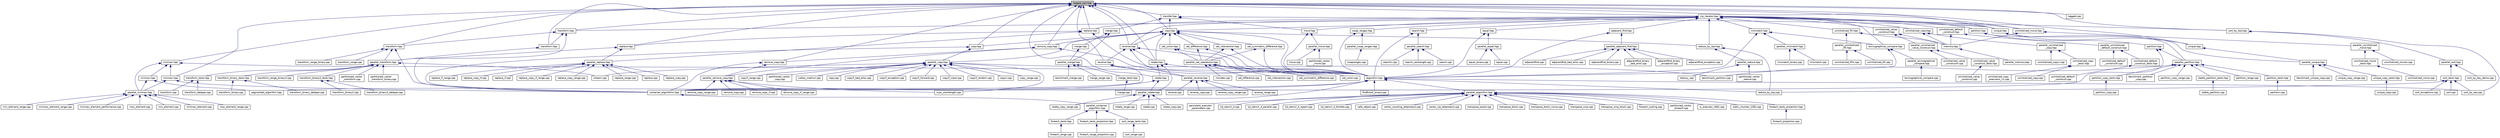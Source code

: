 digraph "tagged_pair.hpp"
{
  edge [fontname="Helvetica",fontsize="10",labelfontname="Helvetica",labelfontsize="10"];
  node [fontname="Helvetica",fontsize="10",shape=record];
  Node175 [label="tagged_pair.hpp",height=0.2,width=0.4,color="black", fillcolor="grey75", style="filled", fontcolor="black"];
  Node175 -> Node176 [dir="back",color="midnightblue",fontsize="10",style="solid",fontname="Helvetica"];
  Node176 [label="copy.hpp",height=0.2,width=0.4,color="black", fillcolor="white", style="filled",URL="$d3/d90/algorithms_2copy_8hpp.html"];
  Node176 -> Node177 [dir="back",color="midnightblue",fontsize="10",style="solid",fontname="Helvetica"];
  Node177 [label="parallel_copy.hpp",height=0.2,width=0.4,color="black", fillcolor="white", style="filled",URL="$d8/d06/parallel__copy_8hpp.html"];
  Node177 -> Node178 [dir="back",color="midnightblue",fontsize="10",style="solid",fontname="Helvetica"];
  Node178 [label="cublas_matmul.cpp",height=0.2,width=0.4,color="black", fillcolor="white", style="filled",URL="$dd/d84/cublas__matmul_8cpp.html"];
  Node177 -> Node179 [dir="back",color="midnightblue",fontsize="10",style="solid",fontname="Helvetica"];
  Node179 [label="stream.cpp",height=0.2,width=0.4,color="black", fillcolor="white", style="filled",URL="$da/d5f/stream_8cpp.html"];
  Node177 -> Node180 [dir="back",color="midnightblue",fontsize="10",style="solid",fontname="Helvetica"];
  Node180 [label="benchmark_partition.cpp",height=0.2,width=0.4,color="black", fillcolor="white", style="filled",URL="$d9/d88/benchmark__partition_8cpp.html"];
  Node177 -> Node181 [dir="back",color="midnightblue",fontsize="10",style="solid",fontname="Helvetica"];
  Node181 [label="scan_shortlength.cpp",height=0.2,width=0.4,color="black", fillcolor="white", style="filled",URL="$de/d75/scan__shortlength_8cpp.html"];
  Node177 -> Node182 [dir="back",color="midnightblue",fontsize="10",style="solid",fontname="Helvetica"];
  Node182 [label="copy.cpp",height=0.2,width=0.4,color="black", fillcolor="white", style="filled",URL="$d9/d54/copy_8cpp.html"];
  Node177 -> Node183 [dir="back",color="midnightblue",fontsize="10",style="solid",fontname="Helvetica"];
  Node183 [label="copyif_bad_alloc.cpp",height=0.2,width=0.4,color="black", fillcolor="white", style="filled",URL="$d0/ddd/copyif__bad__alloc_8cpp.html"];
  Node177 -> Node184 [dir="back",color="midnightblue",fontsize="10",style="solid",fontname="Helvetica"];
  Node184 [label="copyif_exception.cpp",height=0.2,width=0.4,color="black", fillcolor="white", style="filled",URL="$dc/d81/copyif__exception_8cpp.html"];
  Node177 -> Node185 [dir="back",color="midnightblue",fontsize="10",style="solid",fontname="Helvetica"];
  Node185 [label="copyif_forward.cpp",height=0.2,width=0.4,color="black", fillcolor="white", style="filled",URL="$d3/d04/copyif__forward_8cpp.html"];
  Node177 -> Node186 [dir="back",color="midnightblue",fontsize="10",style="solid",fontname="Helvetica"];
  Node186 [label="copyif_input.cpp",height=0.2,width=0.4,color="black", fillcolor="white", style="filled",URL="$d5/d41/copyif__input_8cpp.html"];
  Node177 -> Node187 [dir="back",color="midnightblue",fontsize="10",style="solid",fontname="Helvetica"];
  Node187 [label="copyif_random.cpp",height=0.2,width=0.4,color="black", fillcolor="white", style="filled",URL="$dc/d22/copyif__random_8cpp.html"];
  Node177 -> Node188 [dir="back",color="midnightblue",fontsize="10",style="solid",fontname="Helvetica"];
  Node188 [label="copyn.cpp",height=0.2,width=0.4,color="black", fillcolor="white", style="filled",URL="$d3/d44/copyn_8cpp.html"];
  Node177 -> Node189 [dir="back",color="midnightblue",fontsize="10",style="solid",fontname="Helvetica"];
  Node189 [label="copy_range.cpp",height=0.2,width=0.4,color="black", fillcolor="white", style="filled",URL="$d8/d92/copy__range_8cpp.html"];
  Node177 -> Node190 [dir="back",color="midnightblue",fontsize="10",style="solid",fontname="Helvetica"];
  Node190 [label="copyif_range.cpp",height=0.2,width=0.4,color="black", fillcolor="white", style="filled",URL="$dc/dff/copyif__range_8cpp.html"];
  Node177 -> Node191 [dir="back",color="midnightblue",fontsize="10",style="solid",fontname="Helvetica"];
  Node191 [label="partitioned_vector\l_copy.cpp",height=0.2,width=0.4,color="black", fillcolor="white", style="filled",URL="$d9/d91/partitioned__vector__copy_8cpp.html"];
  Node176 -> Node192 [dir="back",color="midnightblue",fontsize="10",style="solid",fontname="Helvetica"];
  Node192 [label="algorithm.hpp",height=0.2,width=0.4,color="black", fillcolor="white", style="filled",URL="$de/d55/algorithm_8hpp.html"];
  Node192 -> Node193 [dir="back",color="midnightblue",fontsize="10",style="solid",fontname="Helvetica"];
  Node193 [label="parallel_algorithm.hpp",height=0.2,width=0.4,color="black", fillcolor="white", style="filled",URL="$d9/db1/parallel__algorithm_8hpp.html"];
  Node193 -> Node194 [dir="back",color="midnightblue",fontsize="10",style="solid",fontname="Helvetica"];
  Node194 [label="1d_stencil_4.cpp",height=0.2,width=0.4,color="black", fillcolor="white", style="filled",URL="$d1/d7d/1d__stencil__4_8cpp.html"];
  Node193 -> Node195 [dir="back",color="midnightblue",fontsize="10",style="solid",fontname="Helvetica"];
  Node195 [label="1d_stencil_4_parallel.cpp",height=0.2,width=0.4,color="black", fillcolor="white", style="filled",URL="$d6/d05/1d__stencil__4__parallel_8cpp.html"];
  Node193 -> Node196 [dir="back",color="midnightblue",fontsize="10",style="solid",fontname="Helvetica"];
  Node196 [label="1d_stencil_4_repart.cpp",height=0.2,width=0.4,color="black", fillcolor="white", style="filled",URL="$d0/d6b/1d__stencil__4__repart_8cpp.html"];
  Node193 -> Node197 [dir="back",color="midnightblue",fontsize="10",style="solid",fontname="Helvetica"];
  Node197 [label="1d_stencil_4_throttle.cpp",height=0.2,width=0.4,color="black", fillcolor="white", style="filled",URL="$d6/de5/1d__stencil__4__throttle_8cpp.html"];
  Node193 -> Node198 [dir="back",color="midnightblue",fontsize="10",style="solid",fontname="Helvetica"];
  Node198 [label="safe_object.cpp",height=0.2,width=0.4,color="black", fillcolor="white", style="filled",URL="$dd/d52/safe__object_8cpp.html"];
  Node193 -> Node199 [dir="back",color="midnightblue",fontsize="10",style="solid",fontname="Helvetica"];
  Node199 [label="vector_counting_dotproduct.cpp",height=0.2,width=0.4,color="black", fillcolor="white", style="filled",URL="$df/de9/vector__counting__dotproduct_8cpp.html"];
  Node193 -> Node200 [dir="back",color="midnightblue",fontsize="10",style="solid",fontname="Helvetica"];
  Node200 [label="vector_zip_dotproduct.cpp",height=0.2,width=0.4,color="black", fillcolor="white", style="filled",URL="$dc/d18/vector__zip__dotproduct_8cpp.html"];
  Node193 -> Node201 [dir="back",color="midnightblue",fontsize="10",style="solid",fontname="Helvetica"];
  Node201 [label="transpose_await.cpp",height=0.2,width=0.4,color="black", fillcolor="white", style="filled",URL="$de/d68/transpose__await_8cpp.html"];
  Node193 -> Node202 [dir="back",color="midnightblue",fontsize="10",style="solid",fontname="Helvetica"];
  Node202 [label="transpose_block.cpp",height=0.2,width=0.4,color="black", fillcolor="white", style="filled",URL="$d0/de1/transpose__block_8cpp.html"];
  Node193 -> Node203 [dir="back",color="midnightblue",fontsize="10",style="solid",fontname="Helvetica"];
  Node203 [label="transpose_block_numa.cpp",height=0.2,width=0.4,color="black", fillcolor="white", style="filled",URL="$dd/d3b/transpose__block__numa_8cpp.html"];
  Node193 -> Node204 [dir="back",color="midnightblue",fontsize="10",style="solid",fontname="Helvetica"];
  Node204 [label="transpose_smp.cpp",height=0.2,width=0.4,color="black", fillcolor="white", style="filled",URL="$d2/d99/transpose__smp_8cpp.html"];
  Node193 -> Node205 [dir="back",color="midnightblue",fontsize="10",style="solid",fontname="Helvetica"];
  Node205 [label="transpose_smp_block.cpp",height=0.2,width=0.4,color="black", fillcolor="white", style="filled",URL="$da/d4d/transpose__smp__block_8cpp.html"];
  Node193 -> Node206 [dir="back",color="midnightblue",fontsize="10",style="solid",fontname="Helvetica"];
  Node206 [label="foreach_scaling.cpp",height=0.2,width=0.4,color="black", fillcolor="white", style="filled",URL="$d4/d94/foreach__scaling_8cpp.html"];
  Node193 -> Node207 [dir="back",color="midnightblue",fontsize="10",style="solid",fontname="Helvetica"];
  Node207 [label="partitioned_vector\l_foreach.cpp",height=0.2,width=0.4,color="black", fillcolor="white", style="filled",URL="$df/d5f/partitioned__vector__foreach_8cpp.html"];
  Node193 -> Node208 [dir="back",color="midnightblue",fontsize="10",style="solid",fontname="Helvetica"];
  Node208 [label="is_executor_1691.cpp",height=0.2,width=0.4,color="black", fillcolor="white", style="filled",URL="$d2/d1e/is__executor__1691_8cpp.html"];
  Node193 -> Node209 [dir="back",color="midnightblue",fontsize="10",style="solid",fontname="Helvetica"];
  Node209 [label="static_chunker_2282.cpp",height=0.2,width=0.4,color="black", fillcolor="white", style="filled",URL="$d5/d52/static__chunker__2282_8cpp.html"];
  Node193 -> Node210 [dir="back",color="midnightblue",fontsize="10",style="solid",fontname="Helvetica"];
  Node210 [label="foreach_tests_projection.hpp",height=0.2,width=0.4,color="black", fillcolor="white", style="filled",URL="$dd/d98/algorithms_2foreach__tests__projection_8hpp.html"];
  Node210 -> Node211 [dir="back",color="midnightblue",fontsize="10",style="solid",fontname="Helvetica"];
  Node211 [label="foreach_projection.cpp",height=0.2,width=0.4,color="black", fillcolor="white", style="filled",URL="$d3/d3e/foreach__projection_8cpp.html"];
  Node193 -> Node212 [dir="back",color="midnightblue",fontsize="10",style="solid",fontname="Helvetica"];
  Node212 [label="persistent_executor\l_parameters.cpp",height=0.2,width=0.4,color="black", fillcolor="white", style="filled",URL="$db/d9b/persistent__executor__parameters_8cpp.html"];
  Node192 -> Node213 [dir="back",color="midnightblue",fontsize="10",style="solid",fontname="Helvetica"];
  Node213 [label="parallel_container\l_algorithm.hpp",height=0.2,width=0.4,color="black", fillcolor="white", style="filled",URL="$d4/d28/parallel__container__algorithm_8hpp.html"];
  Node213 -> Node214 [dir="back",color="midnightblue",fontsize="10",style="solid",fontname="Helvetica"];
  Node214 [label="foreach_tests.hpp",height=0.2,width=0.4,color="black", fillcolor="white", style="filled",URL="$d1/da3/container__algorithms_2foreach__tests_8hpp.html"];
  Node214 -> Node215 [dir="back",color="midnightblue",fontsize="10",style="solid",fontname="Helvetica"];
  Node215 [label="foreach_range.cpp",height=0.2,width=0.4,color="black", fillcolor="white", style="filled",URL="$d1/d8e/foreach__range_8cpp.html"];
  Node213 -> Node216 [dir="back",color="midnightblue",fontsize="10",style="solid",fontname="Helvetica"];
  Node216 [label="foreach_tests_projection.hpp",height=0.2,width=0.4,color="black", fillcolor="white", style="filled",URL="$d4/d89/container__algorithms_2foreach__tests__projection_8hpp.html"];
  Node216 -> Node217 [dir="back",color="midnightblue",fontsize="10",style="solid",fontname="Helvetica"];
  Node217 [label="foreach_range_projection.cpp",height=0.2,width=0.4,color="black", fillcolor="white", style="filled",URL="$d6/d56/foreach__range__projection_8cpp.html"];
  Node213 -> Node218 [dir="back",color="midnightblue",fontsize="10",style="solid",fontname="Helvetica"];
  Node218 [label="sort_range_tests.hpp",height=0.2,width=0.4,color="black", fillcolor="white", style="filled",URL="$df/d52/sort__range__tests_8hpp.html"];
  Node218 -> Node219 [dir="back",color="midnightblue",fontsize="10",style="solid",fontname="Helvetica"];
  Node219 [label="sort_range.cpp",height=0.2,width=0.4,color="black", fillcolor="white", style="filled",URL="$dd/d6a/sort__range_8cpp.html"];
  Node192 -> Node220 [dir="back",color="midnightblue",fontsize="10",style="solid",fontname="Helvetica"];
  Node220 [label="container_algorithms.hpp",height=0.2,width=0.4,color="black", fillcolor="white", style="filled",URL="$de/da1/container__algorithms_8hpp.html"];
  Node220 -> Node213 [dir="back",color="midnightblue",fontsize="10",style="solid",fontname="Helvetica"];
  Node192 -> Node221 [dir="back",color="midnightblue",fontsize="10",style="solid",fontname="Helvetica"];
  Node221 [label="segmented_algorithm.hpp",height=0.2,width=0.4,color="black", fillcolor="white", style="filled",URL="$d2/d57/segmented__algorithm_8hpp.html"];
  Node192 -> Node222 [dir="back",color="midnightblue",fontsize="10",style="solid",fontname="Helvetica"];
  Node222 [label="findfirstof_binary.cpp",height=0.2,width=0.4,color="black", fillcolor="white", style="filled",URL="$db/da2/findfirstof__binary_8cpp.html"];
  Node192 -> Node223 [dir="back",color="midnightblue",fontsize="10",style="solid",fontname="Helvetica"];
  Node223 [label="reduce_by_key.cpp",height=0.2,width=0.4,color="black", fillcolor="white", style="filled",URL="$dd/dde/reduce__by__key_8cpp.html"];
  Node192 -> Node224 [dir="back",color="midnightblue",fontsize="10",style="solid",fontname="Helvetica"];
  Node224 [label="sort_by_key.cpp",height=0.2,width=0.4,color="black", fillcolor="white", style="filled",URL="$df/daa/sort__by__key_8cpp.html"];
  Node176 -> Node225 [dir="back",color="midnightblue",fontsize="10",style="solid",fontname="Helvetica"];
  Node225 [label="reduce_by_key.hpp",height=0.2,width=0.4,color="black", fillcolor="white", style="filled",URL="$d9/d4a/reduce__by__key_8hpp.html"];
  Node225 -> Node226 [dir="back",color="midnightblue",fontsize="10",style="solid",fontname="Helvetica"];
  Node226 [label="parallel_reduce.hpp",height=0.2,width=0.4,color="black", fillcolor="white", style="filled",URL="$d4/d04/parallel__reduce_8hpp.html"];
  Node226 -> Node227 [dir="back",color="midnightblue",fontsize="10",style="solid",fontname="Helvetica"];
  Node227 [label="reduce_.cpp",height=0.2,width=0.4,color="black", fillcolor="white", style="filled",URL="$d5/d03/reduce___8cpp.html"];
  Node226 -> Node228 [dir="back",color="midnightblue",fontsize="10",style="solid",fontname="Helvetica"];
  Node228 [label="partitioned_vector\l_reduce.cpp",height=0.2,width=0.4,color="black", fillcolor="white", style="filled",URL="$d0/d35/partitioned__vector__reduce_8cpp.html"];
  Node225 -> Node223 [dir="back",color="midnightblue",fontsize="10",style="solid",fontname="Helvetica"];
  Node176 -> Node229 [dir="back",color="midnightblue",fontsize="10",style="solid",fontname="Helvetica"];
  Node229 [label="remove_copy.hpp",height=0.2,width=0.4,color="black", fillcolor="white", style="filled",URL="$d6/db8/algorithms_2remove__copy_8hpp.html"];
  Node229 -> Node230 [dir="back",color="midnightblue",fontsize="10",style="solid",fontname="Helvetica"];
  Node230 [label="parallel_remove_copy.hpp",height=0.2,width=0.4,color="black", fillcolor="white", style="filled",URL="$d3/d53/parallel__remove__copy_8hpp.html"];
  Node230 -> Node181 [dir="back",color="midnightblue",fontsize="10",style="solid",fontname="Helvetica"];
  Node230 -> Node231 [dir="back",color="midnightblue",fontsize="10",style="solid",fontname="Helvetica"];
  Node231 [label="remove_copy.cpp",height=0.2,width=0.4,color="black", fillcolor="white", style="filled",URL="$de/db8/remove__copy_8cpp.html"];
  Node230 -> Node232 [dir="back",color="midnightblue",fontsize="10",style="solid",fontname="Helvetica"];
  Node232 [label="remove_copy_if.cpp",height=0.2,width=0.4,color="black", fillcolor="white", style="filled",URL="$d1/d0f/remove__copy__if_8cpp.html"];
  Node230 -> Node233 [dir="back",color="midnightblue",fontsize="10",style="solid",fontname="Helvetica"];
  Node233 [label="remove_copy_if_range.cpp",height=0.2,width=0.4,color="black", fillcolor="white", style="filled",URL="$df/d42/remove__copy__if__range_8cpp.html"];
  Node230 -> Node234 [dir="back",color="midnightblue",fontsize="10",style="solid",fontname="Helvetica"];
  Node234 [label="remove_copy_range.cpp",height=0.2,width=0.4,color="black", fillcolor="white", style="filled",URL="$dd/d90/remove__copy__range_8cpp.html"];
  Node229 -> Node192 [dir="back",color="midnightblue",fontsize="10",style="solid",fontname="Helvetica"];
  Node229 -> Node235 [dir="back",color="midnightblue",fontsize="10",style="solid",fontname="Helvetica"];
  Node235 [label="remove_copy.hpp",height=0.2,width=0.4,color="black", fillcolor="white", style="filled",URL="$d5/d0b/container__algorithms_2remove__copy_8hpp.html"];
  Node235 -> Node230 [dir="back",color="midnightblue",fontsize="10",style="solid",fontname="Helvetica"];
  Node235 -> Node220 [dir="back",color="midnightblue",fontsize="10",style="solid",fontname="Helvetica"];
  Node176 -> Node236 [dir="back",color="midnightblue",fontsize="10",style="solid",fontname="Helvetica"];
  Node236 [label="reverse.hpp",height=0.2,width=0.4,color="black", fillcolor="white", style="filled",URL="$d2/df8/algorithms_2reverse_8hpp.html"];
  Node236 -> Node237 [dir="back",color="midnightblue",fontsize="10",style="solid",fontname="Helvetica"];
  Node237 [label="parallel_reverse.hpp",height=0.2,width=0.4,color="black", fillcolor="white", style="filled",URL="$d0/d25/parallel__reverse_8hpp.html"];
  Node237 -> Node238 [dir="back",color="midnightblue",fontsize="10",style="solid",fontname="Helvetica"];
  Node238 [label="reverse.cpp",height=0.2,width=0.4,color="black", fillcolor="white", style="filled",URL="$d8/dc4/reverse_8cpp.html"];
  Node237 -> Node239 [dir="back",color="midnightblue",fontsize="10",style="solid",fontname="Helvetica"];
  Node239 [label="reverse_copy.cpp",height=0.2,width=0.4,color="black", fillcolor="white", style="filled",URL="$dd/d14/reverse__copy_8cpp.html"];
  Node237 -> Node240 [dir="back",color="midnightblue",fontsize="10",style="solid",fontname="Helvetica"];
  Node240 [label="reverse_copy_range.cpp",height=0.2,width=0.4,color="black", fillcolor="white", style="filled",URL="$dc/d43/reverse__copy__range_8cpp.html"];
  Node237 -> Node241 [dir="back",color="midnightblue",fontsize="10",style="solid",fontname="Helvetica"];
  Node241 [label="reverse_range.cpp",height=0.2,width=0.4,color="black", fillcolor="white", style="filled",URL="$df/de9/reverse__range_8cpp.html"];
  Node236 -> Node192 [dir="back",color="midnightblue",fontsize="10",style="solid",fontname="Helvetica"];
  Node236 -> Node242 [dir="back",color="midnightblue",fontsize="10",style="solid",fontname="Helvetica"];
  Node242 [label="rotate.hpp",height=0.2,width=0.4,color="black", fillcolor="white", style="filled",URL="$da/df0/algorithms_2rotate_8hpp.html"];
  Node242 -> Node243 [dir="back",color="midnightblue",fontsize="10",style="solid",fontname="Helvetica"];
  Node243 [label="parallel_rotate.hpp",height=0.2,width=0.4,color="black", fillcolor="white", style="filled",URL="$db/dcd/parallel__rotate_8hpp.html"];
  Node243 -> Node244 [dir="back",color="midnightblue",fontsize="10",style="solid",fontname="Helvetica"];
  Node244 [label="rotate.cpp",height=0.2,width=0.4,color="black", fillcolor="white", style="filled",URL="$d7/d5d/rotate_8cpp.html"];
  Node243 -> Node245 [dir="back",color="midnightblue",fontsize="10",style="solid",fontname="Helvetica"];
  Node245 [label="rotate_copy.cpp",height=0.2,width=0.4,color="black", fillcolor="white", style="filled",URL="$da/d77/rotate__copy_8cpp.html"];
  Node243 -> Node246 [dir="back",color="midnightblue",fontsize="10",style="solid",fontname="Helvetica"];
  Node246 [label="rotate_copy_range.cpp",height=0.2,width=0.4,color="black", fillcolor="white", style="filled",URL="$df/d8b/rotate__copy__range_8cpp.html"];
  Node243 -> Node247 [dir="back",color="midnightblue",fontsize="10",style="solid",fontname="Helvetica"];
  Node247 [label="rotate_range.cpp",height=0.2,width=0.4,color="black", fillcolor="white", style="filled",URL="$d5/d40/rotate__range_8cpp.html"];
  Node242 -> Node192 [dir="back",color="midnightblue",fontsize="10",style="solid",fontname="Helvetica"];
  Node242 -> Node248 [dir="back",color="midnightblue",fontsize="10",style="solid",fontname="Helvetica"];
  Node248 [label="rotate.hpp",height=0.2,width=0.4,color="black", fillcolor="white", style="filled",URL="$da/d1b/container__algorithms_2rotate_8hpp.html"];
  Node248 -> Node243 [dir="back",color="midnightblue",fontsize="10",style="solid",fontname="Helvetica"];
  Node248 -> Node220 [dir="back",color="midnightblue",fontsize="10",style="solid",fontname="Helvetica"];
  Node236 -> Node249 [dir="back",color="midnightblue",fontsize="10",style="solid",fontname="Helvetica"];
  Node249 [label="reverse.hpp",height=0.2,width=0.4,color="black", fillcolor="white", style="filled",URL="$db/dd1/container__algorithms_2reverse_8hpp.html"];
  Node249 -> Node237 [dir="back",color="midnightblue",fontsize="10",style="solid",fontname="Helvetica"];
  Node249 -> Node220 [dir="back",color="midnightblue",fontsize="10",style="solid",fontname="Helvetica"];
  Node176 -> Node242 [dir="back",color="midnightblue",fontsize="10",style="solid",fontname="Helvetica"];
  Node176 -> Node250 [dir="back",color="midnightblue",fontsize="10",style="solid",fontname="Helvetica"];
  Node250 [label="set_difference.hpp",height=0.2,width=0.4,color="black", fillcolor="white", style="filled",URL="$d9/d20/set__difference_8hpp.html"];
  Node250 -> Node251 [dir="back",color="midnightblue",fontsize="10",style="solid",fontname="Helvetica"];
  Node251 [label="parallel_set_operations.hpp",height=0.2,width=0.4,color="black", fillcolor="white", style="filled",URL="$d6/d3c/parallel__set__operations_8hpp.html"];
  Node251 -> Node252 [dir="back",color="midnightblue",fontsize="10",style="solid",fontname="Helvetica"];
  Node252 [label="includes.cpp",height=0.2,width=0.4,color="black", fillcolor="white", style="filled",URL="$dc/d10/includes_8cpp.html"];
  Node251 -> Node253 [dir="back",color="midnightblue",fontsize="10",style="solid",fontname="Helvetica"];
  Node253 [label="set_difference.cpp",height=0.2,width=0.4,color="black", fillcolor="white", style="filled",URL="$d5/d98/set__difference_8cpp.html"];
  Node251 -> Node254 [dir="back",color="midnightblue",fontsize="10",style="solid",fontname="Helvetica"];
  Node254 [label="set_intersection.cpp",height=0.2,width=0.4,color="black", fillcolor="white", style="filled",URL="$dd/d83/set__intersection_8cpp.html"];
  Node251 -> Node255 [dir="back",color="midnightblue",fontsize="10",style="solid",fontname="Helvetica"];
  Node255 [label="set_symmetric_difference.cpp",height=0.2,width=0.4,color="black", fillcolor="white", style="filled",URL="$d4/d0c/set__symmetric__difference_8cpp.html"];
  Node251 -> Node256 [dir="back",color="midnightblue",fontsize="10",style="solid",fontname="Helvetica"];
  Node256 [label="set_union.cpp",height=0.2,width=0.4,color="black", fillcolor="white", style="filled",URL="$d7/d76/set__union_8cpp.html"];
  Node250 -> Node192 [dir="back",color="midnightblue",fontsize="10",style="solid",fontname="Helvetica"];
  Node176 -> Node257 [dir="back",color="midnightblue",fontsize="10",style="solid",fontname="Helvetica"];
  Node257 [label="set_intersection.hpp",height=0.2,width=0.4,color="black", fillcolor="white", style="filled",URL="$d1/dd5/set__intersection_8hpp.html"];
  Node257 -> Node251 [dir="back",color="midnightblue",fontsize="10",style="solid",fontname="Helvetica"];
  Node257 -> Node192 [dir="back",color="midnightblue",fontsize="10",style="solid",fontname="Helvetica"];
  Node176 -> Node258 [dir="back",color="midnightblue",fontsize="10",style="solid",fontname="Helvetica"];
  Node258 [label="set_symmetric_difference.hpp",height=0.2,width=0.4,color="black", fillcolor="white", style="filled",URL="$de/da4/set__symmetric__difference_8hpp.html"];
  Node258 -> Node251 [dir="back",color="midnightblue",fontsize="10",style="solid",fontname="Helvetica"];
  Node258 -> Node192 [dir="back",color="midnightblue",fontsize="10",style="solid",fontname="Helvetica"];
  Node176 -> Node259 [dir="back",color="midnightblue",fontsize="10",style="solid",fontname="Helvetica"];
  Node259 [label="set_union.hpp",height=0.2,width=0.4,color="black", fillcolor="white", style="filled",URL="$d9/d1a/set__union_8hpp.html"];
  Node259 -> Node251 [dir="back",color="midnightblue",fontsize="10",style="solid",fontname="Helvetica"];
  Node259 -> Node192 [dir="back",color="midnightblue",fontsize="10",style="solid",fontname="Helvetica"];
  Node176 -> Node260 [dir="back",color="midnightblue",fontsize="10",style="solid",fontname="Helvetica"];
  Node260 [label="copy.hpp",height=0.2,width=0.4,color="black", fillcolor="white", style="filled",URL="$dc/de5/container__algorithms_2copy_8hpp.html"];
  Node260 -> Node177 [dir="back",color="midnightblue",fontsize="10",style="solid",fontname="Helvetica"];
  Node260 -> Node220 [dir="back",color="midnightblue",fontsize="10",style="solid",fontname="Helvetica"];
  Node175 -> Node261 [dir="back",color="midnightblue",fontsize="10",style="solid",fontname="Helvetica"];
  Node261 [label="transfer.hpp",height=0.2,width=0.4,color="black", fillcolor="white", style="filled",URL="$d2/d1f/parallel_2algorithms_2detail_2transfer_8hpp.html"];
  Node261 -> Node176 [dir="back",color="midnightblue",fontsize="10",style="solid",fontname="Helvetica"];
  Node261 -> Node262 [dir="back",color="midnightblue",fontsize="10",style="solid",fontname="Helvetica"];
  Node262 [label="merge.hpp",height=0.2,width=0.4,color="black", fillcolor="white", style="filled",URL="$d6/dc7/algorithms_2merge_8hpp.html"];
  Node262 -> Node263 [dir="back",color="midnightblue",fontsize="10",style="solid",fontname="Helvetica"];
  Node263 [label="parallel_merge.hpp",height=0.2,width=0.4,color="black", fillcolor="white", style="filled",URL="$da/d52/parallel__merge_8hpp.html"];
  Node263 -> Node264 [dir="back",color="midnightblue",fontsize="10",style="solid",fontname="Helvetica"];
  Node264 [label="benchmark_merge.cpp",height=0.2,width=0.4,color="black", fillcolor="white", style="filled",URL="$dd/d49/benchmark__merge_8cpp.html"];
  Node263 -> Node265 [dir="back",color="midnightblue",fontsize="10",style="solid",fontname="Helvetica"];
  Node265 [label="merge_tests.hpp",height=0.2,width=0.4,color="black", fillcolor="white", style="filled",URL="$dc/d10/merge__tests_8hpp.html"];
  Node265 -> Node266 [dir="back",color="midnightblue",fontsize="10",style="solid",fontname="Helvetica"];
  Node266 [label="merge.cpp",height=0.2,width=0.4,color="black", fillcolor="white", style="filled",URL="$d1/da4/merge_8cpp.html"];
  Node263 -> Node267 [dir="back",color="midnightblue",fontsize="10",style="solid",fontname="Helvetica"];
  Node267 [label="merge_range.cpp",height=0.2,width=0.4,color="black", fillcolor="white", style="filled",URL="$db/d38/merge__range_8cpp.html"];
  Node262 -> Node268 [dir="back",color="midnightblue",fontsize="10",style="solid",fontname="Helvetica"];
  Node268 [label="merge.hpp",height=0.2,width=0.4,color="black", fillcolor="white", style="filled",URL="$d1/d93/container__algorithms_2merge_8hpp.html"];
  Node268 -> Node263 [dir="back",color="midnightblue",fontsize="10",style="solid",fontname="Helvetica"];
  Node261 -> Node269 [dir="back",color="midnightblue",fontsize="10",style="solid",fontname="Helvetica"];
  Node269 [label="move.hpp",height=0.2,width=0.4,color="black", fillcolor="white", style="filled",URL="$d4/d71/move_8hpp.html"];
  Node269 -> Node270 [dir="back",color="midnightblue",fontsize="10",style="solid",fontname="Helvetica"];
  Node270 [label="parallel_move.hpp",height=0.2,width=0.4,color="black", fillcolor="white", style="filled",URL="$d0/d4f/parallel__move_8hpp.html"];
  Node270 -> Node271 [dir="back",color="midnightblue",fontsize="10",style="solid",fontname="Helvetica"];
  Node271 [label="move.cpp",height=0.2,width=0.4,color="black", fillcolor="white", style="filled",URL="$d5/d5f/move_8cpp.html"];
  Node270 -> Node272 [dir="back",color="midnightblue",fontsize="10",style="solid",fontname="Helvetica"];
  Node272 [label="partitioned_vector\l_move.cpp",height=0.2,width=0.4,color="black", fillcolor="white", style="filled",URL="$d8/d25/partitioned__vector__move_8cpp.html"];
  Node269 -> Node192 [dir="back",color="midnightblue",fontsize="10",style="solid",fontname="Helvetica"];
  Node261 -> Node273 [dir="back",color="midnightblue",fontsize="10",style="solid",fontname="Helvetica"];
  Node273 [label="unique.hpp",height=0.2,width=0.4,color="black", fillcolor="white", style="filled",URL="$d8/d56/algorithms_2unique_8hpp.html"];
  Node273 -> Node274 [dir="back",color="midnightblue",fontsize="10",style="solid",fontname="Helvetica"];
  Node274 [label="parallel_unique.hpp",height=0.2,width=0.4,color="black", fillcolor="white", style="filled",URL="$d5/d3a/parallel__unique_8hpp.html"];
  Node274 -> Node275 [dir="back",color="midnightblue",fontsize="10",style="solid",fontname="Helvetica"];
  Node275 [label="benchmark_unique_copy.cpp",height=0.2,width=0.4,color="black", fillcolor="white", style="filled",URL="$d9/d53/benchmark__unique__copy_8cpp.html"];
  Node274 -> Node276 [dir="back",color="midnightblue",fontsize="10",style="solid",fontname="Helvetica"];
  Node276 [label="unique_copy_tests.hpp",height=0.2,width=0.4,color="black", fillcolor="white", style="filled",URL="$d8/dff/unique__copy__tests_8hpp.html"];
  Node276 -> Node277 [dir="back",color="midnightblue",fontsize="10",style="solid",fontname="Helvetica"];
  Node277 [label="unique_copy.cpp",height=0.2,width=0.4,color="black", fillcolor="white", style="filled",URL="$de/dbb/unique__copy_8cpp.html"];
  Node274 -> Node278 [dir="back",color="midnightblue",fontsize="10",style="solid",fontname="Helvetica"];
  Node278 [label="unique_copy_range.cpp",height=0.2,width=0.4,color="black", fillcolor="white", style="filled",URL="$db/d2d/unique__copy__range_8cpp.html"];
  Node273 -> Node279 [dir="back",color="midnightblue",fontsize="10",style="solid",fontname="Helvetica"];
  Node279 [label="unique.hpp",height=0.2,width=0.4,color="black", fillcolor="white", style="filled",URL="$dd/da8/container__algorithms_2unique_8hpp.html"];
  Node279 -> Node274 [dir="back",color="midnightblue",fontsize="10",style="solid",fontname="Helvetica"];
  Node175 -> Node280 [dir="back",color="midnightblue",fontsize="10",style="solid",fontname="Helvetica"];
  Node280 [label="minmax.hpp",height=0.2,width=0.4,color="black", fillcolor="white", style="filled",URL="$d0/d81/algorithms_2minmax_8hpp.html"];
  Node280 -> Node281 [dir="back",color="midnightblue",fontsize="10",style="solid",fontname="Helvetica"];
  Node281 [label="parallel_minmax.hpp",height=0.2,width=0.4,color="black", fillcolor="white", style="filled",URL="$d4/dc8/parallel__minmax_8hpp.html"];
  Node281 -> Node282 [dir="back",color="midnightblue",fontsize="10",style="solid",fontname="Helvetica"];
  Node282 [label="minmax_element_performance.cpp",height=0.2,width=0.4,color="black", fillcolor="white", style="filled",URL="$d9/d93/minmax__element__performance_8cpp.html"];
  Node281 -> Node283 [dir="back",color="midnightblue",fontsize="10",style="solid",fontname="Helvetica"];
  Node283 [label="max_element.cpp",height=0.2,width=0.4,color="black", fillcolor="white", style="filled",URL="$d4/d10/max__element_8cpp.html"];
  Node281 -> Node284 [dir="back",color="midnightblue",fontsize="10",style="solid",fontname="Helvetica"];
  Node284 [label="min_element.cpp",height=0.2,width=0.4,color="black", fillcolor="white", style="filled",URL="$d3/dab/min__element_8cpp.html"];
  Node281 -> Node285 [dir="back",color="midnightblue",fontsize="10",style="solid",fontname="Helvetica"];
  Node285 [label="minmax_element.cpp",height=0.2,width=0.4,color="black", fillcolor="white", style="filled",URL="$da/df0/minmax__element_8cpp.html"];
  Node281 -> Node286 [dir="back",color="midnightblue",fontsize="10",style="solid",fontname="Helvetica"];
  Node286 [label="max_element_range.cpp",height=0.2,width=0.4,color="black", fillcolor="white", style="filled",URL="$d2/de4/max__element__range_8cpp.html"];
  Node281 -> Node287 [dir="back",color="midnightblue",fontsize="10",style="solid",fontname="Helvetica"];
  Node287 [label="min_element_range.cpp",height=0.2,width=0.4,color="black", fillcolor="white", style="filled",URL="$da/d24/min__element__range_8cpp.html"];
  Node281 -> Node288 [dir="back",color="midnightblue",fontsize="10",style="solid",fontname="Helvetica"];
  Node288 [label="minmax_element_range.cpp",height=0.2,width=0.4,color="black", fillcolor="white", style="filled",URL="$d4/d1d/minmax__element__range_8cpp.html"];
  Node280 -> Node192 [dir="back",color="midnightblue",fontsize="10",style="solid",fontname="Helvetica"];
  Node280 -> Node289 [dir="back",color="midnightblue",fontsize="10",style="solid",fontname="Helvetica"];
  Node289 [label="minmax.hpp",height=0.2,width=0.4,color="black", fillcolor="white", style="filled",URL="$d6/de7/container__algorithms_2minmax_8hpp.html"];
  Node289 -> Node281 [dir="back",color="midnightblue",fontsize="10",style="solid",fontname="Helvetica"];
  Node289 -> Node220 [dir="back",color="midnightblue",fontsize="10",style="solid",fontname="Helvetica"];
  Node280 -> Node290 [dir="back",color="midnightblue",fontsize="10",style="solid",fontname="Helvetica"];
  Node290 [label="minmax.hpp",height=0.2,width=0.4,color="black", fillcolor="white", style="filled",URL="$db/d7e/segmented__algorithms_2minmax_8hpp.html"];
  Node290 -> Node281 [dir="back",color="midnightblue",fontsize="10",style="solid",fontname="Helvetica"];
  Node290 -> Node221 [dir="back",color="midnightblue",fontsize="10",style="solid",fontname="Helvetica"];
  Node175 -> Node229 [dir="back",color="midnightblue",fontsize="10",style="solid",fontname="Helvetica"];
  Node175 -> Node291 [dir="back",color="midnightblue",fontsize="10",style="solid",fontname="Helvetica"];
  Node291 [label="replace.hpp",height=0.2,width=0.4,color="black", fillcolor="white", style="filled",URL="$d6/db6/algorithms_2replace_8hpp.html"];
  Node291 -> Node292 [dir="back",color="midnightblue",fontsize="10",style="solid",fontname="Helvetica"];
  Node292 [label="parallel_replace.hpp",height=0.2,width=0.4,color="black", fillcolor="white", style="filled",URL="$d0/d89/parallel__replace_8hpp.html"];
  Node292 -> Node293 [dir="back",color="midnightblue",fontsize="10",style="solid",fontname="Helvetica"];
  Node293 [label="replace.cpp",height=0.2,width=0.4,color="black", fillcolor="white", style="filled",URL="$d6/d96/replace_8cpp.html"];
  Node292 -> Node294 [dir="back",color="midnightblue",fontsize="10",style="solid",fontname="Helvetica"];
  Node294 [label="replace_copy.cpp",height=0.2,width=0.4,color="black", fillcolor="white", style="filled",URL="$da/d69/replace__copy_8cpp.html"];
  Node292 -> Node295 [dir="back",color="midnightblue",fontsize="10",style="solid",fontname="Helvetica"];
  Node295 [label="replace_copy_if.cpp",height=0.2,width=0.4,color="black", fillcolor="white", style="filled",URL="$d4/d1c/replace__copy__if_8cpp.html"];
  Node292 -> Node296 [dir="back",color="midnightblue",fontsize="10",style="solid",fontname="Helvetica"];
  Node296 [label="replace_if.cpp",height=0.2,width=0.4,color="black", fillcolor="white", style="filled",URL="$de/ded/replace__if_8cpp.html"];
  Node292 -> Node297 [dir="back",color="midnightblue",fontsize="10",style="solid",fontname="Helvetica"];
  Node297 [label="replace_copy_if_range.cpp",height=0.2,width=0.4,color="black", fillcolor="white", style="filled",URL="$dc/d56/replace__copy__if__range_8cpp.html"];
  Node292 -> Node298 [dir="back",color="midnightblue",fontsize="10",style="solid",fontname="Helvetica"];
  Node298 [label="replace_copy_range.cpp",height=0.2,width=0.4,color="black", fillcolor="white", style="filled",URL="$d9/def/replace__copy__range_8cpp.html"];
  Node292 -> Node299 [dir="back",color="midnightblue",fontsize="10",style="solid",fontname="Helvetica"];
  Node299 [label="replace_if_range.cpp",height=0.2,width=0.4,color="black", fillcolor="white", style="filled",URL="$df/d8d/replace__if__range_8cpp.html"];
  Node292 -> Node300 [dir="back",color="midnightblue",fontsize="10",style="solid",fontname="Helvetica"];
  Node300 [label="replace_range.cpp",height=0.2,width=0.4,color="black", fillcolor="white", style="filled",URL="$d8/de4/replace__range_8cpp.html"];
  Node291 -> Node192 [dir="back",color="midnightblue",fontsize="10",style="solid",fontname="Helvetica"];
  Node291 -> Node301 [dir="back",color="midnightblue",fontsize="10",style="solid",fontname="Helvetica"];
  Node301 [label="replace.hpp",height=0.2,width=0.4,color="black", fillcolor="white", style="filled",URL="$d7/d55/container__algorithms_2replace_8hpp.html"];
  Node301 -> Node292 [dir="back",color="midnightblue",fontsize="10",style="solid",fontname="Helvetica"];
  Node301 -> Node220 [dir="back",color="midnightblue",fontsize="10",style="solid",fontname="Helvetica"];
  Node175 -> Node236 [dir="back",color="midnightblue",fontsize="10",style="solid",fontname="Helvetica"];
  Node175 -> Node242 [dir="back",color="midnightblue",fontsize="10",style="solid",fontname="Helvetica"];
  Node175 -> Node302 [dir="back",color="midnightblue",fontsize="10",style="solid",fontname="Helvetica"];
  Node302 [label="sort_by_key.hpp",height=0.2,width=0.4,color="black", fillcolor="white", style="filled",URL="$d2/da1/sort__by__key_8hpp.html"];
  Node302 -> Node303 [dir="back",color="midnightblue",fontsize="10",style="solid",fontname="Helvetica"];
  Node303 [label="parallel_sort.hpp",height=0.2,width=0.4,color="black", fillcolor="white", style="filled",URL="$d4/ddf/parallel__sort_8hpp.html"];
  Node303 -> Node304 [dir="back",color="midnightblue",fontsize="10",style="solid",fontname="Helvetica"];
  Node304 [label="sort_by_key_demo.cpp",height=0.2,width=0.4,color="black", fillcolor="white", style="filled",URL="$da/d20/sort__by__key__demo_8cpp.html"];
  Node303 -> Node305 [dir="back",color="midnightblue",fontsize="10",style="solid",fontname="Helvetica"];
  Node305 [label="sort_tests.hpp",height=0.2,width=0.4,color="black", fillcolor="white", style="filled",URL="$d8/d97/sort__tests_8hpp.html"];
  Node305 -> Node223 [dir="back",color="midnightblue",fontsize="10",style="solid",fontname="Helvetica"];
  Node305 -> Node306 [dir="back",color="midnightblue",fontsize="10",style="solid",fontname="Helvetica"];
  Node306 [label="sort.cpp",height=0.2,width=0.4,color="black", fillcolor="white", style="filled",URL="$d3/d7c/sort_8cpp.html"];
  Node305 -> Node224 [dir="back",color="midnightblue",fontsize="10",style="solid",fontname="Helvetica"];
  Node305 -> Node307 [dir="back",color="midnightblue",fontsize="10",style="solid",fontname="Helvetica"];
  Node307 [label="sort_exceptions.cpp",height=0.2,width=0.4,color="black", fillcolor="white", style="filled",URL="$dc/d28/sort__exceptions_8cpp.html"];
  Node302 -> Node224 [dir="back",color="midnightblue",fontsize="10",style="solid",fontname="Helvetica"];
  Node175 -> Node308 [dir="back",color="midnightblue",fontsize="10",style="solid",fontname="Helvetica"];
  Node308 [label="transform.hpp",height=0.2,width=0.4,color="black", fillcolor="white", style="filled",URL="$d4/d47/algorithms_2transform_8hpp.html"];
  Node308 -> Node309 [dir="back",color="midnightblue",fontsize="10",style="solid",fontname="Helvetica"];
  Node309 [label="parallel_transform.hpp",height=0.2,width=0.4,color="black", fillcolor="white", style="filled",URL="$da/ddc/parallel__transform_8hpp.html"];
  Node309 -> Node179 [dir="back",color="midnightblue",fontsize="10",style="solid",fontname="Helvetica"];
  Node309 -> Node310 [dir="back",color="midnightblue",fontsize="10",style="solid",fontname="Helvetica"];
  Node310 [label="transform_tests.hpp",height=0.2,width=0.4,color="black", fillcolor="white", style="filled",URL="$de/db6/transform__tests_8hpp.html"];
  Node310 -> Node311 [dir="back",color="midnightblue",fontsize="10",style="solid",fontname="Helvetica"];
  Node311 [label="transform.cpp",height=0.2,width=0.4,color="black", fillcolor="white", style="filled",URL="$d8/d8c/transform_8cpp.html"];
  Node310 -> Node312 [dir="back",color="midnightblue",fontsize="10",style="solid",fontname="Helvetica"];
  Node312 [label="transform_datapar.cpp",height=0.2,width=0.4,color="black", fillcolor="white", style="filled",URL="$da/df1/transform__datapar_8cpp.html"];
  Node309 -> Node313 [dir="back",color="midnightblue",fontsize="10",style="solid",fontname="Helvetica"];
  Node313 [label="transform_binary_tests.hpp",height=0.2,width=0.4,color="black", fillcolor="white", style="filled",URL="$dd/d5d/transform__binary__tests_8hpp.html"];
  Node313 -> Node314 [dir="back",color="midnightblue",fontsize="10",style="solid",fontname="Helvetica"];
  Node314 [label="transform_binary.cpp",height=0.2,width=0.4,color="black", fillcolor="white", style="filled",URL="$d1/d75/transform__binary_8cpp.html"];
  Node313 -> Node315 [dir="back",color="midnightblue",fontsize="10",style="solid",fontname="Helvetica"];
  Node315 [label="transform_binary_datapar.cpp",height=0.2,width=0.4,color="black", fillcolor="white", style="filled",URL="$d2/d77/transform__binary__datapar_8cpp.html"];
  Node309 -> Node316 [dir="back",color="midnightblue",fontsize="10",style="solid",fontname="Helvetica"];
  Node316 [label="transform_binary2_tests.hpp",height=0.2,width=0.4,color="black", fillcolor="white", style="filled",URL="$d7/dcc/transform__binary2__tests_8hpp.html"];
  Node316 -> Node317 [dir="back",color="midnightblue",fontsize="10",style="solid",fontname="Helvetica"];
  Node317 [label="transform_binary2.cpp",height=0.2,width=0.4,color="black", fillcolor="white", style="filled",URL="$d1/d5d/transform__binary2_8cpp.html"];
  Node316 -> Node318 [dir="back",color="midnightblue",fontsize="10",style="solid",fontname="Helvetica"];
  Node318 [label="transform_binary2_datapar.cpp",height=0.2,width=0.4,color="black", fillcolor="white", style="filled",URL="$d4/d76/transform__binary2__datapar_8cpp.html"];
  Node309 -> Node319 [dir="back",color="midnightblue",fontsize="10",style="solid",fontname="Helvetica"];
  Node319 [label="transform_range_binary2.cpp",height=0.2,width=0.4,color="black", fillcolor="white", style="filled",URL="$df/d62/transform__range__binary2_8cpp.html"];
  Node309 -> Node320 [dir="back",color="midnightblue",fontsize="10",style="solid",fontname="Helvetica"];
  Node320 [label="partitioned_vector\l_transform.cpp",height=0.2,width=0.4,color="black", fillcolor="white", style="filled",URL="$d5/dda/partitioned__vector__transform_8cpp.html"];
  Node309 -> Node321 [dir="back",color="midnightblue",fontsize="10",style="solid",fontname="Helvetica"];
  Node321 [label="partitioned_vector\l_transform_binary.cpp",height=0.2,width=0.4,color="black", fillcolor="white", style="filled",URL="$d8/d95/partitioned__vector__transform__binary_8cpp.html"];
  Node308 -> Node322 [dir="back",color="midnightblue",fontsize="10",style="solid",fontname="Helvetica"];
  Node322 [label="transform.hpp",height=0.2,width=0.4,color="black", fillcolor="white", style="filled",URL="$da/dcb/container__algorithms_2transform_8hpp.html"];
  Node322 -> Node309 [dir="back",color="midnightblue",fontsize="10",style="solid",fontname="Helvetica"];
  Node322 -> Node220 [dir="back",color="midnightblue",fontsize="10",style="solid",fontname="Helvetica"];
  Node322 -> Node323 [dir="back",color="midnightblue",fontsize="10",style="solid",fontname="Helvetica"];
  Node323 [label="transform_range.cpp",height=0.2,width=0.4,color="black", fillcolor="white", style="filled",URL="$de/dba/transform__range_8cpp.html"];
  Node322 -> Node324 [dir="back",color="midnightblue",fontsize="10",style="solid",fontname="Helvetica"];
  Node324 [label="transform_range_binary.cpp",height=0.2,width=0.4,color="black", fillcolor="white", style="filled",URL="$df/d17/transform__range__binary_8cpp.html"];
  Node308 -> Node325 [dir="back",color="midnightblue",fontsize="10",style="solid",fontname="Helvetica"];
  Node325 [label="transform.hpp",height=0.2,width=0.4,color="black", fillcolor="white", style="filled",URL="$d8/d80/segmented__algorithms_2transform_8hpp.html"];
  Node325 -> Node309 [dir="back",color="midnightblue",fontsize="10",style="solid",fontname="Helvetica"];
  Node175 -> Node326 [dir="back",color="midnightblue",fontsize="10",style="solid",fontname="Helvetica"];
  Node326 [label="uninitialized_move.hpp",height=0.2,width=0.4,color="black", fillcolor="white", style="filled",URL="$d5/d93/uninitialized__move_8hpp.html"];
  Node326 -> Node327 [dir="back",color="midnightblue",fontsize="10",style="solid",fontname="Helvetica"];
  Node327 [label="parallel_uninitialized\l_move.hpp",height=0.2,width=0.4,color="black", fillcolor="white", style="filled",URL="$dd/d29/parallel__uninitialized__move_8hpp.html"];
  Node327 -> Node328 [dir="back",color="midnightblue",fontsize="10",style="solid",fontname="Helvetica"];
  Node328 [label="uninitialized_move\l_tests.hpp",height=0.2,width=0.4,color="black", fillcolor="white", style="filled",URL="$d4/daa/uninitialized__move__tests_8hpp.html"];
  Node328 -> Node329 [dir="back",color="midnightblue",fontsize="10",style="solid",fontname="Helvetica"];
  Node329 [label="uninitialized_move.cpp",height=0.2,width=0.4,color="black", fillcolor="white", style="filled",URL="$d9/da0/uninitialized__move_8cpp.html"];
  Node327 -> Node330 [dir="back",color="midnightblue",fontsize="10",style="solid",fontname="Helvetica"];
  Node330 [label="uninitialized_moven.cpp",height=0.2,width=0.4,color="black", fillcolor="white", style="filled",URL="$d8/daa/uninitialized__moven_8cpp.html"];
  Node326 -> Node331 [dir="back",color="midnightblue",fontsize="10",style="solid",fontname="Helvetica"];
  Node331 [label="memory.hpp",height=0.2,width=0.4,color="black", fillcolor="white", style="filled",URL="$d6/d13/parallel_2memory_8hpp.html"];
  Node331 -> Node332 [dir="back",color="midnightblue",fontsize="10",style="solid",fontname="Helvetica"];
  Node332 [label="parallel_memory.hpp",height=0.2,width=0.4,color="black", fillcolor="white", style="filled",URL="$db/dd1/parallel__memory_8hpp.html"];
  Node175 -> Node273 [dir="back",color="midnightblue",fontsize="10",style="solid",fontname="Helvetica"];
  Node175 -> Node260 [dir="back",color="midnightblue",fontsize="10",style="solid",fontname="Helvetica"];
  Node175 -> Node289 [dir="back",color="midnightblue",fontsize="10",style="solid",fontname="Helvetica"];
  Node175 -> Node235 [dir="back",color="midnightblue",fontsize="10",style="solid",fontname="Helvetica"];
  Node175 -> Node301 [dir="back",color="midnightblue",fontsize="10",style="solid",fontname="Helvetica"];
  Node175 -> Node249 [dir="back",color="midnightblue",fontsize="10",style="solid",fontname="Helvetica"];
  Node175 -> Node248 [dir="back",color="midnightblue",fontsize="10",style="solid",fontname="Helvetica"];
  Node175 -> Node322 [dir="back",color="midnightblue",fontsize="10",style="solid",fontname="Helvetica"];
  Node175 -> Node279 [dir="back",color="midnightblue",fontsize="10",style="solid",fontname="Helvetica"];
  Node175 -> Node325 [dir="back",color="midnightblue",fontsize="10",style="solid",fontname="Helvetica"];
  Node175 -> Node333 [dir="back",color="midnightblue",fontsize="10",style="solid",fontname="Helvetica"];
  Node333 [label="zip_iterator.hpp",height=0.2,width=0.4,color="black", fillcolor="white", style="filled",URL="$d9/d08/parallel_2util_2zip__iterator_8hpp.html"];
  Node333 -> Node334 [dir="back",color="midnightblue",fontsize="10",style="solid",fontname="Helvetica"];
  Node334 [label="adjacent_find.hpp",height=0.2,width=0.4,color="black", fillcolor="white", style="filled",URL="$d6/d68/adjacent__find_8hpp.html"];
  Node334 -> Node335 [dir="back",color="midnightblue",fontsize="10",style="solid",fontname="Helvetica"];
  Node335 [label="parallel_adjacent_find.hpp",height=0.2,width=0.4,color="black", fillcolor="white", style="filled",URL="$df/d90/parallel__adjacent__find_8hpp.html"];
  Node335 -> Node336 [dir="back",color="midnightblue",fontsize="10",style="solid",fontname="Helvetica"];
  Node336 [label="adjacentfind.cpp",height=0.2,width=0.4,color="black", fillcolor="white", style="filled",URL="$d2/d99/adjacentfind_8cpp.html"];
  Node335 -> Node337 [dir="back",color="midnightblue",fontsize="10",style="solid",fontname="Helvetica"];
  Node337 [label="adjacentfind_bad_alloc.cpp",height=0.2,width=0.4,color="black", fillcolor="white", style="filled",URL="$d3/d2a/adjacentfind__bad__alloc_8cpp.html"];
  Node335 -> Node338 [dir="back",color="midnightblue",fontsize="10",style="solid",fontname="Helvetica"];
  Node338 [label="adjacentfind_binary.cpp",height=0.2,width=0.4,color="black", fillcolor="white", style="filled",URL="$d3/db1/adjacentfind__binary_8cpp.html"];
  Node335 -> Node339 [dir="back",color="midnightblue",fontsize="10",style="solid",fontname="Helvetica"];
  Node339 [label="adjacentfind_binary\l_bad_alloc.cpp",height=0.2,width=0.4,color="black", fillcolor="white", style="filled",URL="$d6/d81/adjacentfind__binary__bad__alloc_8cpp.html"];
  Node335 -> Node340 [dir="back",color="midnightblue",fontsize="10",style="solid",fontname="Helvetica"];
  Node340 [label="adjacentfind_binary\l_exception.cpp",height=0.2,width=0.4,color="black", fillcolor="white", style="filled",URL="$d8/da8/adjacentfind__binary__exception_8cpp.html"];
  Node335 -> Node341 [dir="back",color="midnightblue",fontsize="10",style="solid",fontname="Helvetica"];
  Node341 [label="adjacentfind_exception.cpp",height=0.2,width=0.4,color="black", fillcolor="white", style="filled",URL="$de/d40/adjacentfind__exception_8cpp.html"];
  Node334 -> Node192 [dir="back",color="midnightblue",fontsize="10",style="solid",fontname="Helvetica"];
  Node333 -> Node176 [dir="back",color="midnightblue",fontsize="10",style="solid",fontname="Helvetica"];
  Node333 -> Node342 [dir="back",color="midnightblue",fontsize="10",style="solid",fontname="Helvetica"];
  Node342 [label="equal.hpp",height=0.2,width=0.4,color="black", fillcolor="white", style="filled",URL="$dc/d0a/equal_8hpp.html"];
  Node342 -> Node343 [dir="back",color="midnightblue",fontsize="10",style="solid",fontname="Helvetica"];
  Node343 [label="parallel_equal.hpp",height=0.2,width=0.4,color="black", fillcolor="white", style="filled",URL="$d2/d35/parallel__equal_8hpp.html"];
  Node343 -> Node344 [dir="back",color="midnightblue",fontsize="10",style="solid",fontname="Helvetica"];
  Node344 [label="equal.cpp",height=0.2,width=0.4,color="black", fillcolor="white", style="filled",URL="$df/d99/equal_8cpp.html"];
  Node343 -> Node345 [dir="back",color="midnightblue",fontsize="10",style="solid",fontname="Helvetica"];
  Node345 [label="equal_binary.cpp",height=0.2,width=0.4,color="black", fillcolor="white", style="filled",URL="$d2/ddd/equal__binary_8cpp.html"];
  Node342 -> Node192 [dir="back",color="midnightblue",fontsize="10",style="solid",fontname="Helvetica"];
  Node333 -> Node346 [dir="back",color="midnightblue",fontsize="10",style="solid",fontname="Helvetica"];
  Node346 [label="lexicographical_compare.hpp",height=0.2,width=0.4,color="black", fillcolor="white", style="filled",URL="$d5/ddd/lexicographical__compare_8hpp.html"];
  Node346 -> Node347 [dir="back",color="midnightblue",fontsize="10",style="solid",fontname="Helvetica"];
  Node347 [label="parallel_lexicographical\l_compare.hpp",height=0.2,width=0.4,color="black", fillcolor="white", style="filled",URL="$d8/d1e/parallel__lexicographical__compare_8hpp.html"];
  Node347 -> Node348 [dir="back",color="midnightblue",fontsize="10",style="solid",fontname="Helvetica"];
  Node348 [label="lexicographical_compare.cpp",height=0.2,width=0.4,color="black", fillcolor="white", style="filled",URL="$dd/de6/lexicographical__compare_8cpp.html"];
  Node346 -> Node192 [dir="back",color="midnightblue",fontsize="10",style="solid",fontname="Helvetica"];
  Node333 -> Node349 [dir="back",color="midnightblue",fontsize="10",style="solid",fontname="Helvetica"];
  Node349 [label="mismatch.hpp",height=0.2,width=0.4,color="black", fillcolor="white", style="filled",URL="$d8/d5c/mismatch_8hpp.html"];
  Node349 -> Node350 [dir="back",color="midnightblue",fontsize="10",style="solid",fontname="Helvetica"];
  Node350 [label="parallel_mismatch.hpp",height=0.2,width=0.4,color="black", fillcolor="white", style="filled",URL="$d0/d4b/parallel__mismatch_8hpp.html"];
  Node350 -> Node351 [dir="back",color="midnightblue",fontsize="10",style="solid",fontname="Helvetica"];
  Node351 [label="mismatch.cpp",height=0.2,width=0.4,color="black", fillcolor="white", style="filled",URL="$da/d76/mismatch_8cpp.html"];
  Node350 -> Node352 [dir="back",color="midnightblue",fontsize="10",style="solid",fontname="Helvetica"];
  Node352 [label="mismatch_binary.cpp",height=0.2,width=0.4,color="black", fillcolor="white", style="filled",URL="$d0/d8b/mismatch__binary_8cpp.html"];
  Node349 -> Node192 [dir="back",color="midnightblue",fontsize="10",style="solid",fontname="Helvetica"];
  Node349 -> Node346 [dir="back",color="midnightblue",fontsize="10",style="solid",fontname="Helvetica"];
  Node333 -> Node269 [dir="back",color="midnightblue",fontsize="10",style="solid",fontname="Helvetica"];
  Node333 -> Node353 [dir="back",color="midnightblue",fontsize="10",style="solid",fontname="Helvetica"];
  Node353 [label="partition.hpp",height=0.2,width=0.4,color="black", fillcolor="white", style="filled",URL="$db/d01/hpx_2parallel_2algorithms_2partition_8hpp.html"];
  Node353 -> Node354 [dir="back",color="midnightblue",fontsize="10",style="solid",fontname="Helvetica"];
  Node354 [label="parallel_partition.hpp",height=0.2,width=0.4,color="black", fillcolor="white", style="filled",URL="$d5/d82/parallel__partition_8hpp.html"];
  Node354 -> Node180 [dir="back",color="midnightblue",fontsize="10",style="solid",fontname="Helvetica"];
  Node354 -> Node355 [dir="back",color="midnightblue",fontsize="10",style="solid",fontname="Helvetica"];
  Node355 [label="benchmark_partition\l_copy.cpp",height=0.2,width=0.4,color="black", fillcolor="white", style="filled",URL="$d3/d0e/benchmark__partition__copy_8cpp.html"];
  Node354 -> Node356 [dir="back",color="midnightblue",fontsize="10",style="solid",fontname="Helvetica"];
  Node356 [label="partition_tests.hpp",height=0.2,width=0.4,color="black", fillcolor="white", style="filled",URL="$df/dd8/partition__tests_8hpp.html"];
  Node356 -> Node357 [dir="back",color="midnightblue",fontsize="10",style="solid",fontname="Helvetica"];
  Node357 [label="partition.cpp",height=0.2,width=0.4,color="black", fillcolor="white", style="filled",URL="$d6/daf/tests_2unit_2parallel_2algorithms_2partition_8cpp.html"];
  Node354 -> Node358 [dir="back",color="midnightblue",fontsize="10",style="solid",fontname="Helvetica"];
  Node358 [label="partition_copy_tests.hpp",height=0.2,width=0.4,color="black", fillcolor="white", style="filled",URL="$d9/dfa/partition__copy__tests_8hpp.html"];
  Node358 -> Node359 [dir="back",color="midnightblue",fontsize="10",style="solid",fontname="Helvetica"];
  Node359 [label="partition_copy.cpp",height=0.2,width=0.4,color="black", fillcolor="white", style="filled",URL="$d8/d61/partition__copy_8cpp.html"];
  Node354 -> Node360 [dir="back",color="midnightblue",fontsize="10",style="solid",fontname="Helvetica"];
  Node360 [label="stable_partition_tests.hpp",height=0.2,width=0.4,color="black", fillcolor="white", style="filled",URL="$d0/d99/stable__partition__tests_8hpp.html"];
  Node360 -> Node361 [dir="back",color="midnightblue",fontsize="10",style="solid",fontname="Helvetica"];
  Node361 [label="stable_partition.cpp",height=0.2,width=0.4,color="black", fillcolor="white", style="filled",URL="$db/dcd/stable__partition_8cpp.html"];
  Node354 -> Node362 [dir="back",color="midnightblue",fontsize="10",style="solid",fontname="Helvetica"];
  Node362 [label="partition_copy_range.cpp",height=0.2,width=0.4,color="black", fillcolor="white", style="filled",URL="$d6/df9/partition__copy__range_8cpp.html"];
  Node354 -> Node363 [dir="back",color="midnightblue",fontsize="10",style="solid",fontname="Helvetica"];
  Node363 [label="partition_range.cpp",height=0.2,width=0.4,color="black", fillcolor="white", style="filled",URL="$da/d9a/partition__range_8cpp.html"];
  Node353 -> Node364 [dir="back",color="midnightblue",fontsize="10",style="solid",fontname="Helvetica"];
  Node364 [label="partition.hpp",height=0.2,width=0.4,color="black", fillcolor="white", style="filled",URL="$d2/d20/hpx_2parallel_2container__algorithms_2partition_8hpp.html"];
  Node364 -> Node354 [dir="back",color="midnightblue",fontsize="10",style="solid",fontname="Helvetica"];
  Node364 -> Node220 [dir="back",color="midnightblue",fontsize="10",style="solid",fontname="Helvetica"];
  Node333 -> Node225 [dir="back",color="midnightblue",fontsize="10",style="solid",fontname="Helvetica"];
  Node333 -> Node291 [dir="back",color="midnightblue",fontsize="10",style="solid",fontname="Helvetica"];
  Node333 -> Node236 [dir="back",color="midnightblue",fontsize="10",style="solid",fontname="Helvetica"];
  Node333 -> Node365 [dir="back",color="midnightblue",fontsize="10",style="solid",fontname="Helvetica"];
  Node365 [label="search.hpp",height=0.2,width=0.4,color="black", fillcolor="white", style="filled",URL="$d7/d6f/search_8hpp.html"];
  Node365 -> Node366 [dir="back",color="midnightblue",fontsize="10",style="solid",fontname="Helvetica"];
  Node366 [label="parallel_search.hpp",height=0.2,width=0.4,color="black", fillcolor="white", style="filled",URL="$d0/dc7/parallel__search_8hpp.html"];
  Node366 -> Node367 [dir="back",color="midnightblue",fontsize="10",style="solid",fontname="Helvetica"];
  Node367 [label="search_zerolength.cpp",height=0.2,width=0.4,color="black", fillcolor="white", style="filled",URL="$d0/d9f/search__zerolength_8cpp.html"];
  Node366 -> Node368 [dir="back",color="midnightblue",fontsize="10",style="solid",fontname="Helvetica"];
  Node368 [label="search.cpp",height=0.2,width=0.4,color="black", fillcolor="white", style="filled",URL="$d9/def/search_8cpp.html"];
  Node366 -> Node369 [dir="back",color="midnightblue",fontsize="10",style="solid",fontname="Helvetica"];
  Node369 [label="searchn.cpp",height=0.2,width=0.4,color="black", fillcolor="white", style="filled",URL="$dc/dc5/searchn_8cpp.html"];
  Node365 -> Node192 [dir="back",color="midnightblue",fontsize="10",style="solid",fontname="Helvetica"];
  Node333 -> Node302 [dir="back",color="midnightblue",fontsize="10",style="solid",fontname="Helvetica"];
  Node333 -> Node370 [dir="back",color="midnightblue",fontsize="10",style="solid",fontname="Helvetica"];
  Node370 [label="swap_ranges.hpp",height=0.2,width=0.4,color="black", fillcolor="white", style="filled",URL="$df/d24/swap__ranges_8hpp.html"];
  Node370 -> Node371 [dir="back",color="midnightblue",fontsize="10",style="solid",fontname="Helvetica"];
  Node371 [label="parallel_swap_ranges.hpp",height=0.2,width=0.4,color="black", fillcolor="white", style="filled",URL="$dc/db1/parallel__swap__ranges_8hpp.html"];
  Node371 -> Node372 [dir="back",color="midnightblue",fontsize="10",style="solid",fontname="Helvetica"];
  Node372 [label="swapranges.cpp",height=0.2,width=0.4,color="black", fillcolor="white", style="filled",URL="$df/d4e/swapranges_8cpp.html"];
  Node370 -> Node192 [dir="back",color="midnightblue",fontsize="10",style="solid",fontname="Helvetica"];
  Node333 -> Node308 [dir="back",color="midnightblue",fontsize="10",style="solid",fontname="Helvetica"];
  Node333 -> Node373 [dir="back",color="midnightblue",fontsize="10",style="solid",fontname="Helvetica"];
  Node373 [label="uninitialized_copy.hpp",height=0.2,width=0.4,color="black", fillcolor="white", style="filled",URL="$dd/d85/uninitialized__copy_8hpp.html"];
  Node373 -> Node374 [dir="back",color="midnightblue",fontsize="10",style="solid",fontname="Helvetica"];
  Node374 [label="parallel_uninitialized\l_copy.hpp",height=0.2,width=0.4,color="black", fillcolor="white", style="filled",URL="$d8/d23/parallel__uninitialized__copy_8hpp.html"];
  Node374 -> Node375 [dir="back",color="midnightblue",fontsize="10",style="solid",fontname="Helvetica"];
  Node375 [label="uninitialized_copy\l_tests.hpp",height=0.2,width=0.4,color="black", fillcolor="white", style="filled",URL="$d4/dae/uninitialized__copy__tests_8hpp.html"];
  Node375 -> Node376 [dir="back",color="midnightblue",fontsize="10",style="solid",fontname="Helvetica"];
  Node376 [label="uninitialized_copy.cpp",height=0.2,width=0.4,color="black", fillcolor="white", style="filled",URL="$d7/d92/uninitialized__copy_8cpp.html"];
  Node375 -> Node377 [dir="back",color="midnightblue",fontsize="10",style="solid",fontname="Helvetica"];
  Node377 [label="uninitialized_copy\l_executors_v1.cpp",height=0.2,width=0.4,color="black", fillcolor="white", style="filled",URL="$da/d28/uninitialized__copy__executors__v1_8cpp.html"];
  Node374 -> Node378 [dir="back",color="midnightblue",fontsize="10",style="solid",fontname="Helvetica"];
  Node378 [label="uninitialized_copyn.cpp",height=0.2,width=0.4,color="black", fillcolor="white", style="filled",URL="$d8/d4f/uninitialized__copyn_8cpp.html"];
  Node373 -> Node331 [dir="back",color="midnightblue",fontsize="10",style="solid",fontname="Helvetica"];
  Node333 -> Node379 [dir="back",color="midnightblue",fontsize="10",style="solid",fontname="Helvetica"];
  Node379 [label="uninitialized_default\l_construct.hpp",height=0.2,width=0.4,color="black", fillcolor="white", style="filled",URL="$db/d72/uninitialized__default__construct_8hpp.html"];
  Node379 -> Node380 [dir="back",color="midnightblue",fontsize="10",style="solid",fontname="Helvetica"];
  Node380 [label="parallel_uninitialized\l_default_construct.hpp",height=0.2,width=0.4,color="black", fillcolor="white", style="filled",URL="$d2/dc6/parallel__uninitialized__default__construct_8hpp.html"];
  Node380 -> Node381 [dir="back",color="midnightblue",fontsize="10",style="solid",fontname="Helvetica"];
  Node381 [label="uninitialized_default\l_construct_tests.hpp",height=0.2,width=0.4,color="black", fillcolor="white", style="filled",URL="$de/def/uninitialized__default__construct__tests_8hpp.html"];
  Node381 -> Node382 [dir="back",color="midnightblue",fontsize="10",style="solid",fontname="Helvetica"];
  Node382 [label="uninitialized_default\l_construct.cpp",height=0.2,width=0.4,color="black", fillcolor="white", style="filled",URL="$d0/d35/uninitialized__default__construct_8cpp.html"];
  Node380 -> Node383 [dir="back",color="midnightblue",fontsize="10",style="solid",fontname="Helvetica"];
  Node383 [label="uninitialized_default\l_constructn.cpp",height=0.2,width=0.4,color="black", fillcolor="white", style="filled",URL="$d4/dfe/uninitialized__default__constructn_8cpp.html"];
  Node379 -> Node331 [dir="back",color="midnightblue",fontsize="10",style="solid",fontname="Helvetica"];
  Node333 -> Node384 [dir="back",color="midnightblue",fontsize="10",style="solid",fontname="Helvetica"];
  Node384 [label="uninitialized_fill.hpp",height=0.2,width=0.4,color="black", fillcolor="white", style="filled",URL="$dc/d5a/uninitialized__fill_8hpp.html"];
  Node384 -> Node385 [dir="back",color="midnightblue",fontsize="10",style="solid",fontname="Helvetica"];
  Node385 [label="parallel_uninitialized\l_fill.hpp",height=0.2,width=0.4,color="black", fillcolor="white", style="filled",URL="$d1/d9d/parallel__uninitialized__fill_8hpp.html"];
  Node385 -> Node386 [dir="back",color="midnightblue",fontsize="10",style="solid",fontname="Helvetica"];
  Node386 [label="uninitialized_fill.cpp",height=0.2,width=0.4,color="black", fillcolor="white", style="filled",URL="$d7/da6/uninitialized__fill_8cpp.html"];
  Node385 -> Node387 [dir="back",color="midnightblue",fontsize="10",style="solid",fontname="Helvetica"];
  Node387 [label="uninitialized_filln.cpp",height=0.2,width=0.4,color="black", fillcolor="white", style="filled",URL="$d8/de9/uninitialized__filln_8cpp.html"];
  Node384 -> Node331 [dir="back",color="midnightblue",fontsize="10",style="solid",fontname="Helvetica"];
  Node333 -> Node326 [dir="back",color="midnightblue",fontsize="10",style="solid",fontname="Helvetica"];
  Node333 -> Node388 [dir="back",color="midnightblue",fontsize="10",style="solid",fontname="Helvetica"];
  Node388 [label="uninitialized_value\l_construct.hpp",height=0.2,width=0.4,color="black", fillcolor="white", style="filled",URL="$d5/dcf/uninitialized__value__construct_8hpp.html"];
  Node388 -> Node389 [dir="back",color="midnightblue",fontsize="10",style="solid",fontname="Helvetica"];
  Node389 [label="parallel_uninitialized\l_value_construct.hpp",height=0.2,width=0.4,color="black", fillcolor="white", style="filled",URL="$de/d43/parallel__uninitialized__value__construct_8hpp.html"];
  Node389 -> Node390 [dir="back",color="midnightblue",fontsize="10",style="solid",fontname="Helvetica"];
  Node390 [label="uninitialized_value\l_construct_tests.hpp",height=0.2,width=0.4,color="black", fillcolor="white", style="filled",URL="$dc/d40/uninitialized__value__construct__tests_8hpp.html"];
  Node390 -> Node391 [dir="back",color="midnightblue",fontsize="10",style="solid",fontname="Helvetica"];
  Node391 [label="uninitialized_value\l_construct.cpp",height=0.2,width=0.4,color="black", fillcolor="white", style="filled",URL="$de/d0f/uninitialized__value__construct_8cpp.html"];
  Node389 -> Node392 [dir="back",color="midnightblue",fontsize="10",style="solid",fontname="Helvetica"];
  Node392 [label="uninitialized_value\l_constructn.cpp",height=0.2,width=0.4,color="black", fillcolor="white", style="filled",URL="$d2/d2b/uninitialized__value__constructn_8cpp.html"];
  Node388 -> Node331 [dir="back",color="midnightblue",fontsize="10",style="solid",fontname="Helvetica"];
  Node333 -> Node273 [dir="back",color="midnightblue",fontsize="10",style="solid",fontname="Helvetica"];
  Node175 -> Node393 [dir="back",color="midnightblue",fontsize="10",style="solid",fontname="Helvetica"];
  Node393 [label="tagged.cpp",height=0.2,width=0.4,color="black", fillcolor="white", style="filled",URL="$d5/de0/tagged_8cpp.html"];
}
